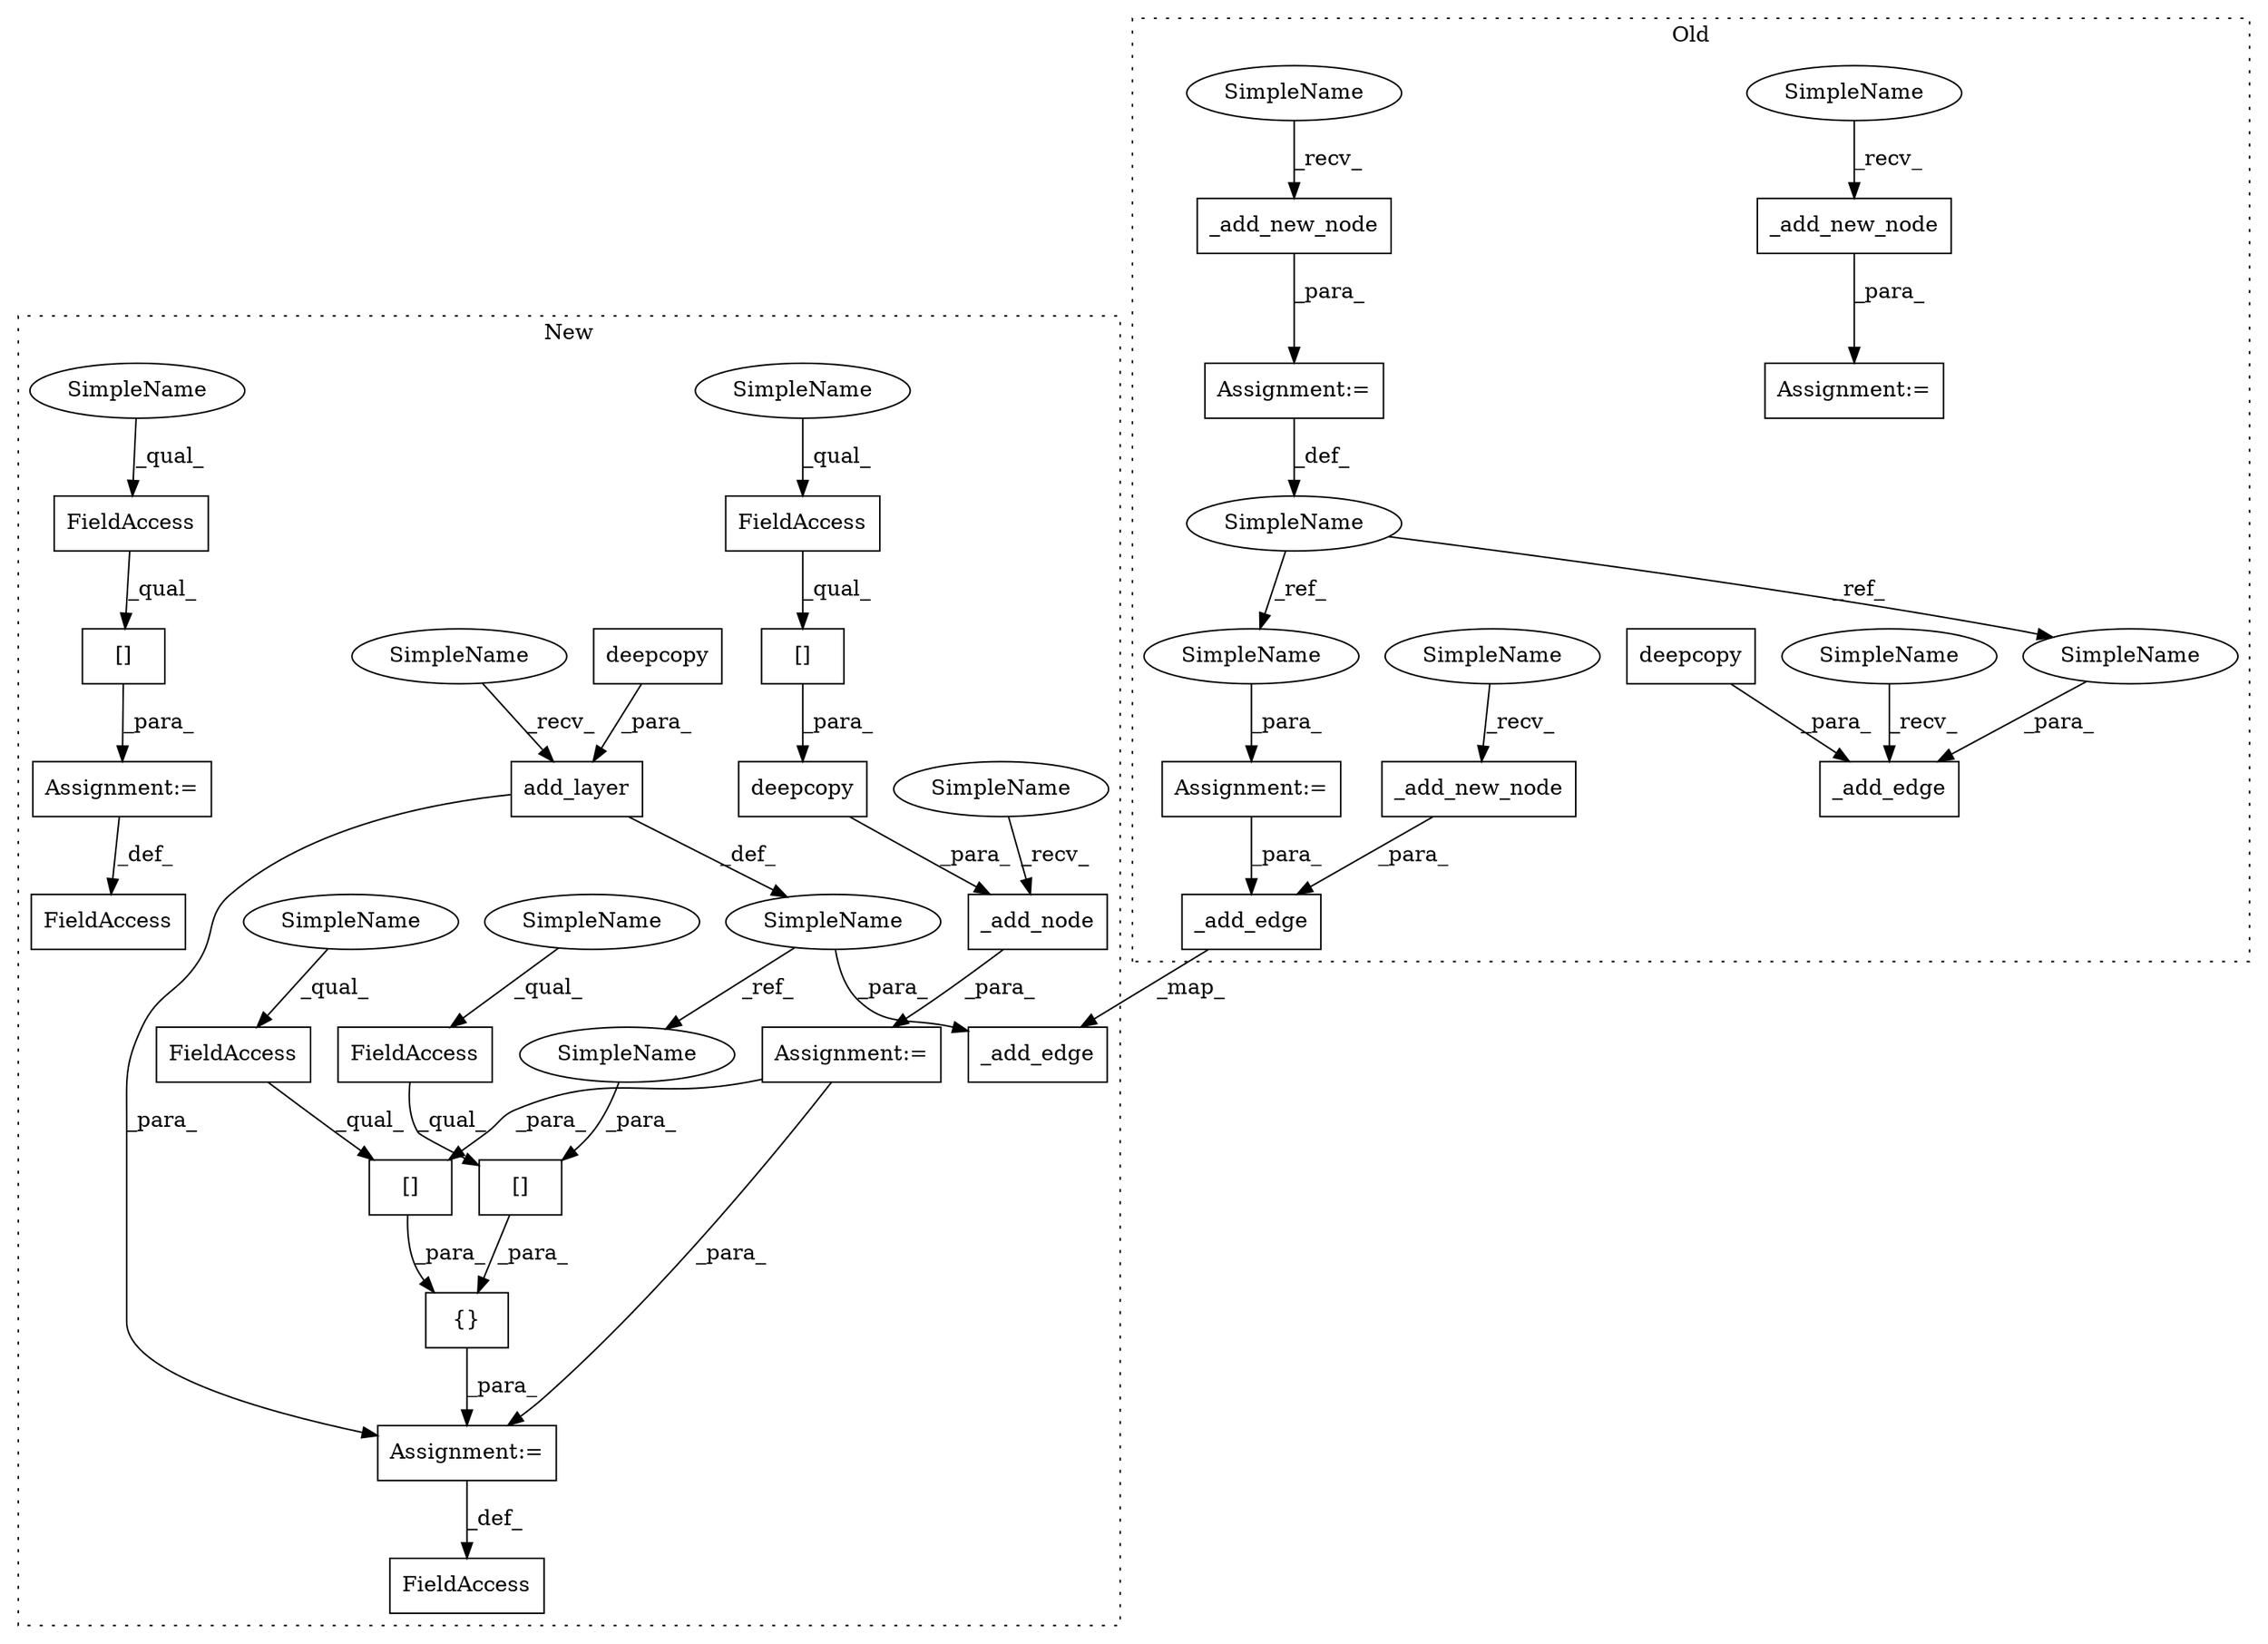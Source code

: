 digraph G {
subgraph cluster0 {
1 [label="_add_edge" a="32" s="19620,19663" l="10,1" shape="box"];
3 [label="_add_new_node" a="32" s="18300" l="15" shape="box"];
9 [label="_add_new_node" a="32" s="18232" l="15" shape="box"];
10 [label="_add_edge" a="32" s="18116,18168" l="10,1" shape="box"];
11 [label="_add_new_node" a="32" s="18088" l="15" shape="box"];
19 [label="SimpleName" a="42" s="18071" l="11" shape="ellipse"];
20 [label="Assignment:=" a="7" s="18191" l="1" shape="box"];
22 [label="deepcopy" a="32" s="18126,18140" l="9,1" shape="box"];
23 [label="Assignment:=" a="7" s="18082" l="1" shape="box"];
24 [label="Assignment:=" a="7" s="18226" l="1" shape="box"];
31 [label="SimpleName" a="42" s="18192" l="11" shape="ellipse"];
32 [label="SimpleName" a="42" s="18157" l="11" shape="ellipse"];
33 [label="SimpleName" a="42" s="18227" l="4" shape="ellipse"];
34 [label="SimpleName" a="42" s="18083" l="4" shape="ellipse"];
35 [label="SimpleName" a="42" s="18295" l="4" shape="ellipse"];
36 [label="SimpleName" a="42" s="18111" l="4" shape="ellipse"];
label = "Old";
style="dotted";
}
subgraph cluster1 {
2 [label="_add_edge" a="32" s="19259,19318" l="10,1" shape="box"];
4 [label="_add_node" a="32" s="18813,18866" l="10,1" shape="box"];
5 [label="[]" a="2" s="19028,19063" l="15,1" shape="box"];
6 [label="{}" a="4" s="19027,19095" l="1,1" shape="box"];
7 [label="[]" a="2" s="19065,19094" l="15,1" shape="box"];
8 [label="SimpleName" a="42" s="18501" l="14" shape="ellipse"];
12 [label="FieldAccess" a="22" s="19028" l="14" shape="box"];
13 [label="FieldAccess" a="22" s="19560" l="14" shape="box"];
14 [label="[]" a="2" s="19560,19596" l="15,1" shape="box"];
15 [label="FieldAccess" a="22" s="18832" l="14" shape="box"];
16 [label="[]" a="2" s="18832,18864" l="15,1" shape="box"];
17 [label="FieldAccess" a="22" s="18991" l="18" shape="box"];
18 [label="FieldAccess" a="22" s="19065" l="14" shape="box"];
21 [label="deepcopy" a="32" s="18531,18565" l="9,1" shape="box"];
25 [label="Assignment:=" a="7" s="18807" l="1" shape="box"];
26 [label="deepcopy" a="32" s="18823,18865" l="9,1" shape="box"];
27 [label="add_layer" a="32" s="18521,18581" l="10,1" shape="box"];
28 [label="Assignment:=" a="7" s="19009" l="1" shape="box"];
29 [label="Assignment:=" a="7" s="19559" l="1" shape="box"];
30 [label="FieldAccess" a="22" s="19539" l="20" shape="box"];
37 [label="SimpleName" a="42" s="18832" l="4" shape="ellipse"];
38 [label="SimpleName" a="42" s="19028" l="4" shape="ellipse"];
39 [label="SimpleName" a="42" s="19560" l="4" shape="ellipse"];
40 [label="SimpleName" a="42" s="18808" l="4" shape="ellipse"];
41 [label="SimpleName" a="42" s="18516" l="4" shape="ellipse"];
42 [label="SimpleName" a="42" s="19065" l="4" shape="ellipse"];
43 [label="SimpleName" a="42" s="19080" l="14" shape="ellipse"];
label = "New";
style="dotted";
}
1 -> 2 [label="_map_"];
3 -> 1 [label="_para_"];
4 -> 25 [label="_para_"];
5 -> 6 [label="_para_"];
6 -> 28 [label="_para_"];
7 -> 6 [label="_para_"];
8 -> 43 [label="_ref_"];
8 -> 2 [label="_para_"];
9 -> 24 [label="_para_"];
11 -> 23 [label="_para_"];
12 -> 5 [label="_qual_"];
13 -> 14 [label="_qual_"];
14 -> 29 [label="_para_"];
15 -> 16 [label="_qual_"];
16 -> 26 [label="_para_"];
18 -> 7 [label="_qual_"];
19 -> 31 [label="_ref_"];
19 -> 32 [label="_ref_"];
20 -> 1 [label="_para_"];
21 -> 27 [label="_para_"];
22 -> 10 [label="_para_"];
23 -> 19 [label="_def_"];
25 -> 28 [label="_para_"];
25 -> 5 [label="_para_"];
26 -> 4 [label="_para_"];
27 -> 8 [label="_def_"];
27 -> 28 [label="_para_"];
28 -> 17 [label="_def_"];
29 -> 30 [label="_def_"];
31 -> 20 [label="_para_"];
32 -> 10 [label="_para_"];
33 -> 9 [label="_recv_"];
34 -> 11 [label="_recv_"];
35 -> 3 [label="_recv_"];
36 -> 10 [label="_recv_"];
37 -> 15 [label="_qual_"];
38 -> 12 [label="_qual_"];
39 -> 13 [label="_qual_"];
40 -> 4 [label="_recv_"];
41 -> 27 [label="_recv_"];
42 -> 18 [label="_qual_"];
43 -> 7 [label="_para_"];
}